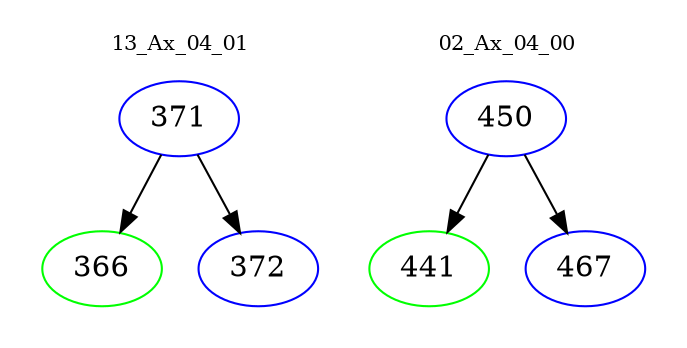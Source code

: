 digraph{
subgraph cluster_0 {
color = white
label = "13_Ax_04_01";
fontsize=10;
T0_371 [label="371", color="blue"]
T0_371 -> T0_366 [color="black"]
T0_366 [label="366", color="green"]
T0_371 -> T0_372 [color="black"]
T0_372 [label="372", color="blue"]
}
subgraph cluster_1 {
color = white
label = "02_Ax_04_00";
fontsize=10;
T1_450 [label="450", color="blue"]
T1_450 -> T1_441 [color="black"]
T1_441 [label="441", color="green"]
T1_450 -> T1_467 [color="black"]
T1_467 [label="467", color="blue"]
}
}
